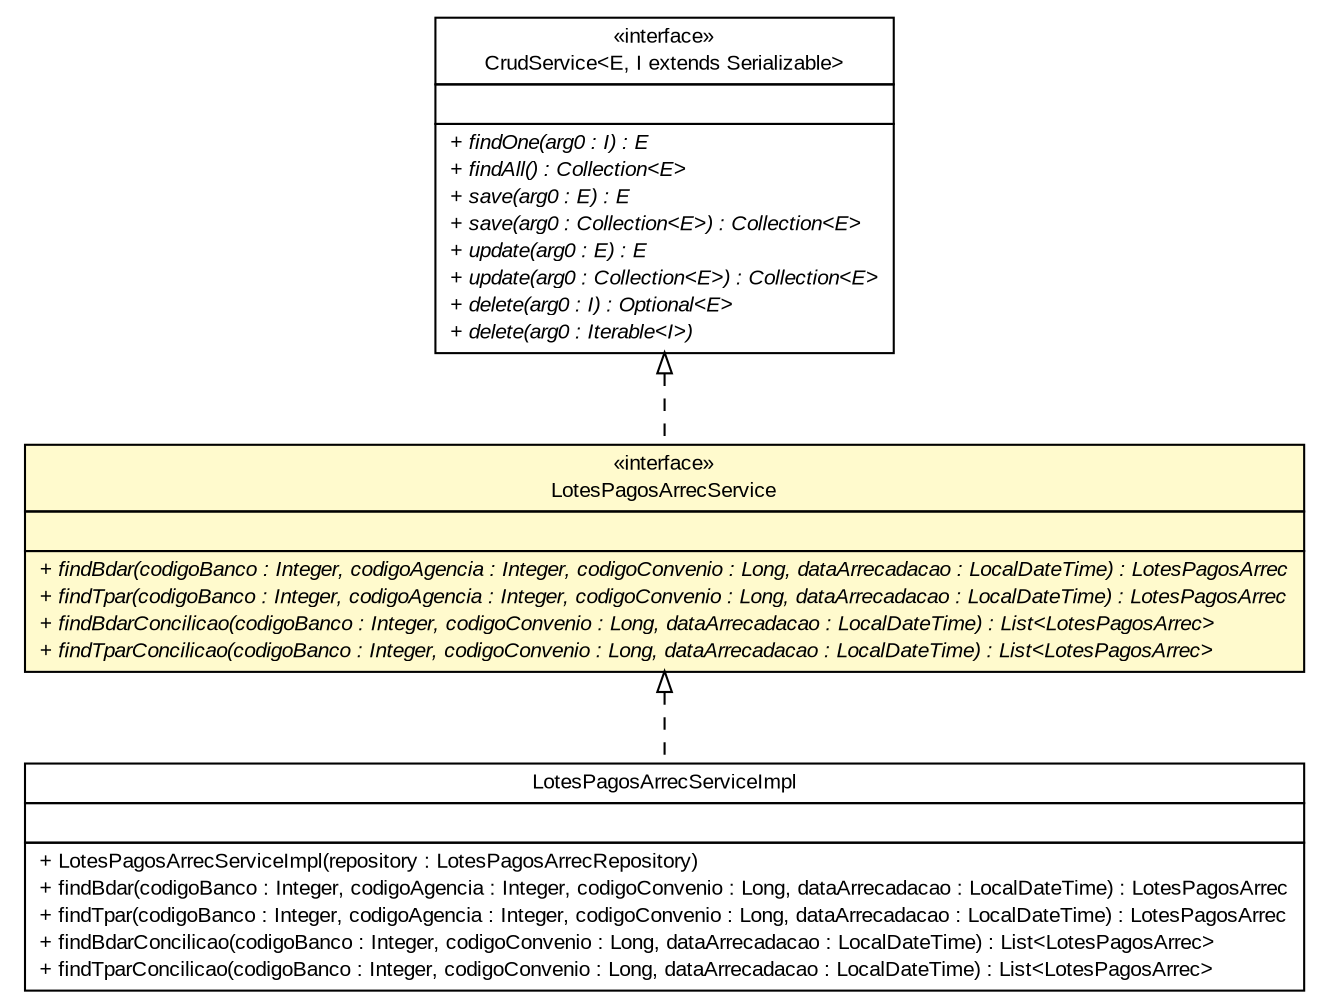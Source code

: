 #!/usr/local/bin/dot
#
# Class diagram 
# Generated by UMLGraph version R5_6 (http://www.umlgraph.org/)
#

digraph G {
	edge [fontname="arial",fontsize=10,labelfontname="arial",labelfontsize=10];
	node [fontname="arial",fontsize=10,shape=plaintext];
	nodesep=0.25;
	ranksep=0.5;
	// br.gov.to.sefaz.arr.processamento.service.LotesPagosArrecService
	c95278 [label=<<table title="br.gov.to.sefaz.arr.processamento.service.LotesPagosArrecService" border="0" cellborder="1" cellspacing="0" cellpadding="2" port="p" bgcolor="lemonChiffon" href="./LotesPagosArrecService.html">
		<tr><td><table border="0" cellspacing="0" cellpadding="1">
<tr><td align="center" balign="center"> &#171;interface&#187; </td></tr>
<tr><td align="center" balign="center"> LotesPagosArrecService </td></tr>
		</table></td></tr>
		<tr><td><table border="0" cellspacing="0" cellpadding="1">
<tr><td align="left" balign="left">  </td></tr>
		</table></td></tr>
		<tr><td><table border="0" cellspacing="0" cellpadding="1">
<tr><td align="left" balign="left"><font face="arial italic" point-size="10.0"> + findBdar(codigoBanco : Integer, codigoAgencia : Integer, codigoConvenio : Long, dataArrecadacao : LocalDateTime) : LotesPagosArrec </font></td></tr>
<tr><td align="left" balign="left"><font face="arial italic" point-size="10.0"> + findTpar(codigoBanco : Integer, codigoAgencia : Integer, codigoConvenio : Long, dataArrecadacao : LocalDateTime) : LotesPagosArrec </font></td></tr>
<tr><td align="left" balign="left"><font face="arial italic" point-size="10.0"> + findBdarConcilicao(codigoBanco : Integer, codigoConvenio : Long, dataArrecadacao : LocalDateTime) : List&lt;LotesPagosArrec&gt; </font></td></tr>
<tr><td align="left" balign="left"><font face="arial italic" point-size="10.0"> + findTparConcilicao(codigoBanco : Integer, codigoConvenio : Long, dataArrecadacao : LocalDateTime) : List&lt;LotesPagosArrec&gt; </font></td></tr>
		</table></td></tr>
		</table>>, URL="./LotesPagosArrecService.html", fontname="arial", fontcolor="black", fontsize=10.0];
	// br.gov.to.sefaz.arr.processamento.service.impl.LotesPagosArrecServiceImpl
	c95291 [label=<<table title="br.gov.to.sefaz.arr.processamento.service.impl.LotesPagosArrecServiceImpl" border="0" cellborder="1" cellspacing="0" cellpadding="2" port="p" href="./impl/LotesPagosArrecServiceImpl.html">
		<tr><td><table border="0" cellspacing="0" cellpadding="1">
<tr><td align="center" balign="center"> LotesPagosArrecServiceImpl </td></tr>
		</table></td></tr>
		<tr><td><table border="0" cellspacing="0" cellpadding="1">
<tr><td align="left" balign="left">  </td></tr>
		</table></td></tr>
		<tr><td><table border="0" cellspacing="0" cellpadding="1">
<tr><td align="left" balign="left"> + LotesPagosArrecServiceImpl(repository : LotesPagosArrecRepository) </td></tr>
<tr><td align="left" balign="left"> + findBdar(codigoBanco : Integer, codigoAgencia : Integer, codigoConvenio : Long, dataArrecadacao : LocalDateTime) : LotesPagosArrec </td></tr>
<tr><td align="left" balign="left"> + findTpar(codigoBanco : Integer, codigoAgencia : Integer, codigoConvenio : Long, dataArrecadacao : LocalDateTime) : LotesPagosArrec </td></tr>
<tr><td align="left" balign="left"> + findBdarConcilicao(codigoBanco : Integer, codigoConvenio : Long, dataArrecadacao : LocalDateTime) : List&lt;LotesPagosArrec&gt; </td></tr>
<tr><td align="left" balign="left"> + findTparConcilicao(codigoBanco : Integer, codigoConvenio : Long, dataArrecadacao : LocalDateTime) : List&lt;LotesPagosArrec&gt; </td></tr>
		</table></td></tr>
		</table>>, URL="./impl/LotesPagosArrecServiceImpl.html", fontname="arial", fontcolor="black", fontsize=10.0];
	//br.gov.to.sefaz.arr.processamento.service.LotesPagosArrecService implements br.gov.to.sefaz.business.service.CrudService<E, I extends java.io.Serializable>
	c95336:p -> c95278:p [dir=back,arrowtail=empty,style=dashed];
	//br.gov.to.sefaz.arr.processamento.service.impl.LotesPagosArrecServiceImpl implements br.gov.to.sefaz.arr.processamento.service.LotesPagosArrecService
	c95278:p -> c95291:p [dir=back,arrowtail=empty,style=dashed];
	// br.gov.to.sefaz.business.service.CrudService<E, I extends java.io.Serializable>
	c95336 [label=<<table title="br.gov.to.sefaz.business.service.CrudService" border="0" cellborder="1" cellspacing="0" cellpadding="2" port="p" href="http://java.sun.com/j2se/1.4.2/docs/api/br/gov/to/sefaz/business/service/CrudService.html">
		<tr><td><table border="0" cellspacing="0" cellpadding="1">
<tr><td align="center" balign="center"> &#171;interface&#187; </td></tr>
<tr><td align="center" balign="center"> CrudService&lt;E, I extends Serializable&gt; </td></tr>
		</table></td></tr>
		<tr><td><table border="0" cellspacing="0" cellpadding="1">
<tr><td align="left" balign="left">  </td></tr>
		</table></td></tr>
		<tr><td><table border="0" cellspacing="0" cellpadding="1">
<tr><td align="left" balign="left"><font face="arial italic" point-size="10.0"> + findOne(arg0 : I) : E </font></td></tr>
<tr><td align="left" balign="left"><font face="arial italic" point-size="10.0"> + findAll() : Collection&lt;E&gt; </font></td></tr>
<tr><td align="left" balign="left"><font face="arial italic" point-size="10.0"> + save(arg0 : E) : E </font></td></tr>
<tr><td align="left" balign="left"><font face="arial italic" point-size="10.0"> + save(arg0 : Collection&lt;E&gt;) : Collection&lt;E&gt; </font></td></tr>
<tr><td align="left" balign="left"><font face="arial italic" point-size="10.0"> + update(arg0 : E) : E </font></td></tr>
<tr><td align="left" balign="left"><font face="arial italic" point-size="10.0"> + update(arg0 : Collection&lt;E&gt;) : Collection&lt;E&gt; </font></td></tr>
<tr><td align="left" balign="left"><font face="arial italic" point-size="10.0"> + delete(arg0 : I) : Optional&lt;E&gt; </font></td></tr>
<tr><td align="left" balign="left"><font face="arial italic" point-size="10.0"> + delete(arg0 : Iterable&lt;I&gt;) </font></td></tr>
		</table></td></tr>
		</table>>, URL="http://java.sun.com/j2se/1.4.2/docs/api/br/gov/to/sefaz/business/service/CrudService.html", fontname="arial", fontcolor="black", fontsize=10.0];
}

